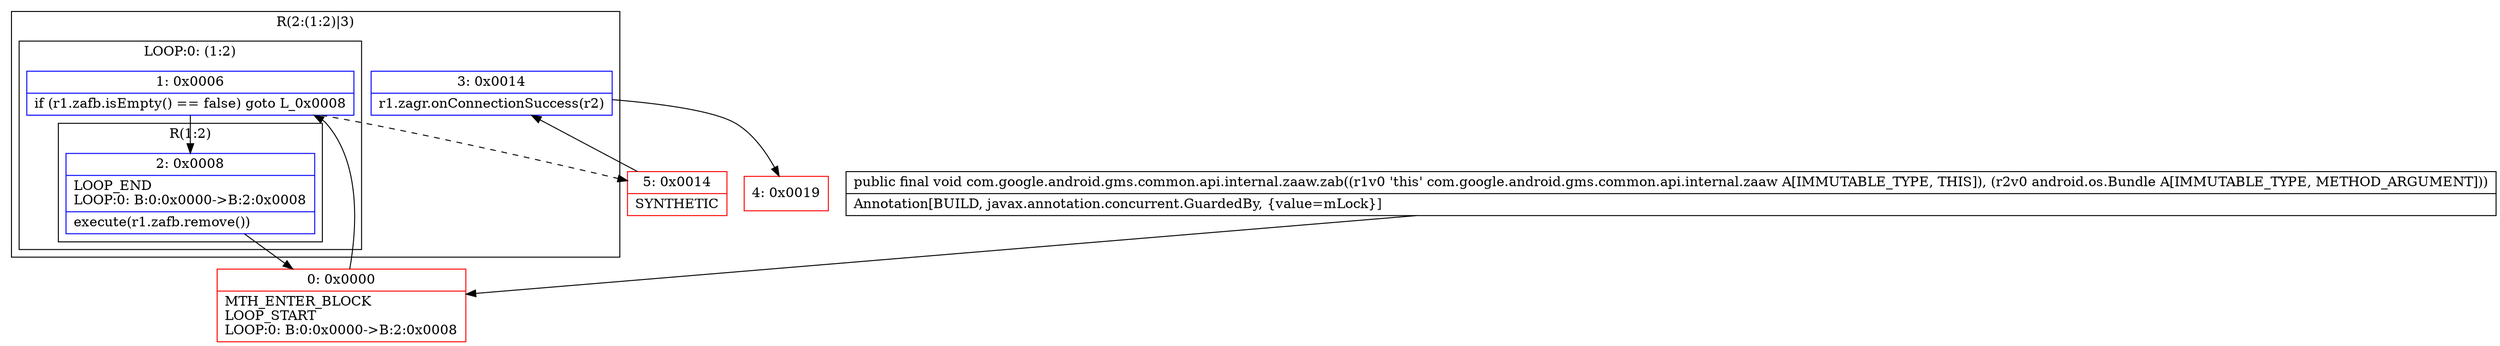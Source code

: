 digraph "CFG forcom.google.android.gms.common.api.internal.zaaw.zab(Landroid\/os\/Bundle;)V" {
subgraph cluster_Region_1449192573 {
label = "R(2:(1:2)|3)";
node [shape=record,color=blue];
subgraph cluster_LoopRegion_489471320 {
label = "LOOP:0: (1:2)";
node [shape=record,color=blue];
Node_1 [shape=record,label="{1\:\ 0x0006|if (r1.zafb.isEmpty() == false) goto L_0x0008\l}"];
subgraph cluster_Region_2086687938 {
label = "R(1:2)";
node [shape=record,color=blue];
Node_2 [shape=record,label="{2\:\ 0x0008|LOOP_END\lLOOP:0: B:0:0x0000\-\>B:2:0x0008\l|execute(r1.zafb.remove())\l}"];
}
}
Node_3 [shape=record,label="{3\:\ 0x0014|r1.zagr.onConnectionSuccess(r2)\l}"];
}
Node_0 [shape=record,color=red,label="{0\:\ 0x0000|MTH_ENTER_BLOCK\lLOOP_START\lLOOP:0: B:0:0x0000\-\>B:2:0x0008\l}"];
Node_4 [shape=record,color=red,label="{4\:\ 0x0019}"];
Node_5 [shape=record,color=red,label="{5\:\ 0x0014|SYNTHETIC\l}"];
MethodNode[shape=record,label="{public final void com.google.android.gms.common.api.internal.zaaw.zab((r1v0 'this' com.google.android.gms.common.api.internal.zaaw A[IMMUTABLE_TYPE, THIS]), (r2v0 android.os.Bundle A[IMMUTABLE_TYPE, METHOD_ARGUMENT]))  | Annotation[BUILD, javax.annotation.concurrent.GuardedBy, \{value=mLock\}]\l}"];
MethodNode -> Node_0;
Node_1 -> Node_2;
Node_1 -> Node_5[style=dashed];
Node_2 -> Node_0;
Node_3 -> Node_4;
Node_0 -> Node_1;
Node_5 -> Node_3;
}

